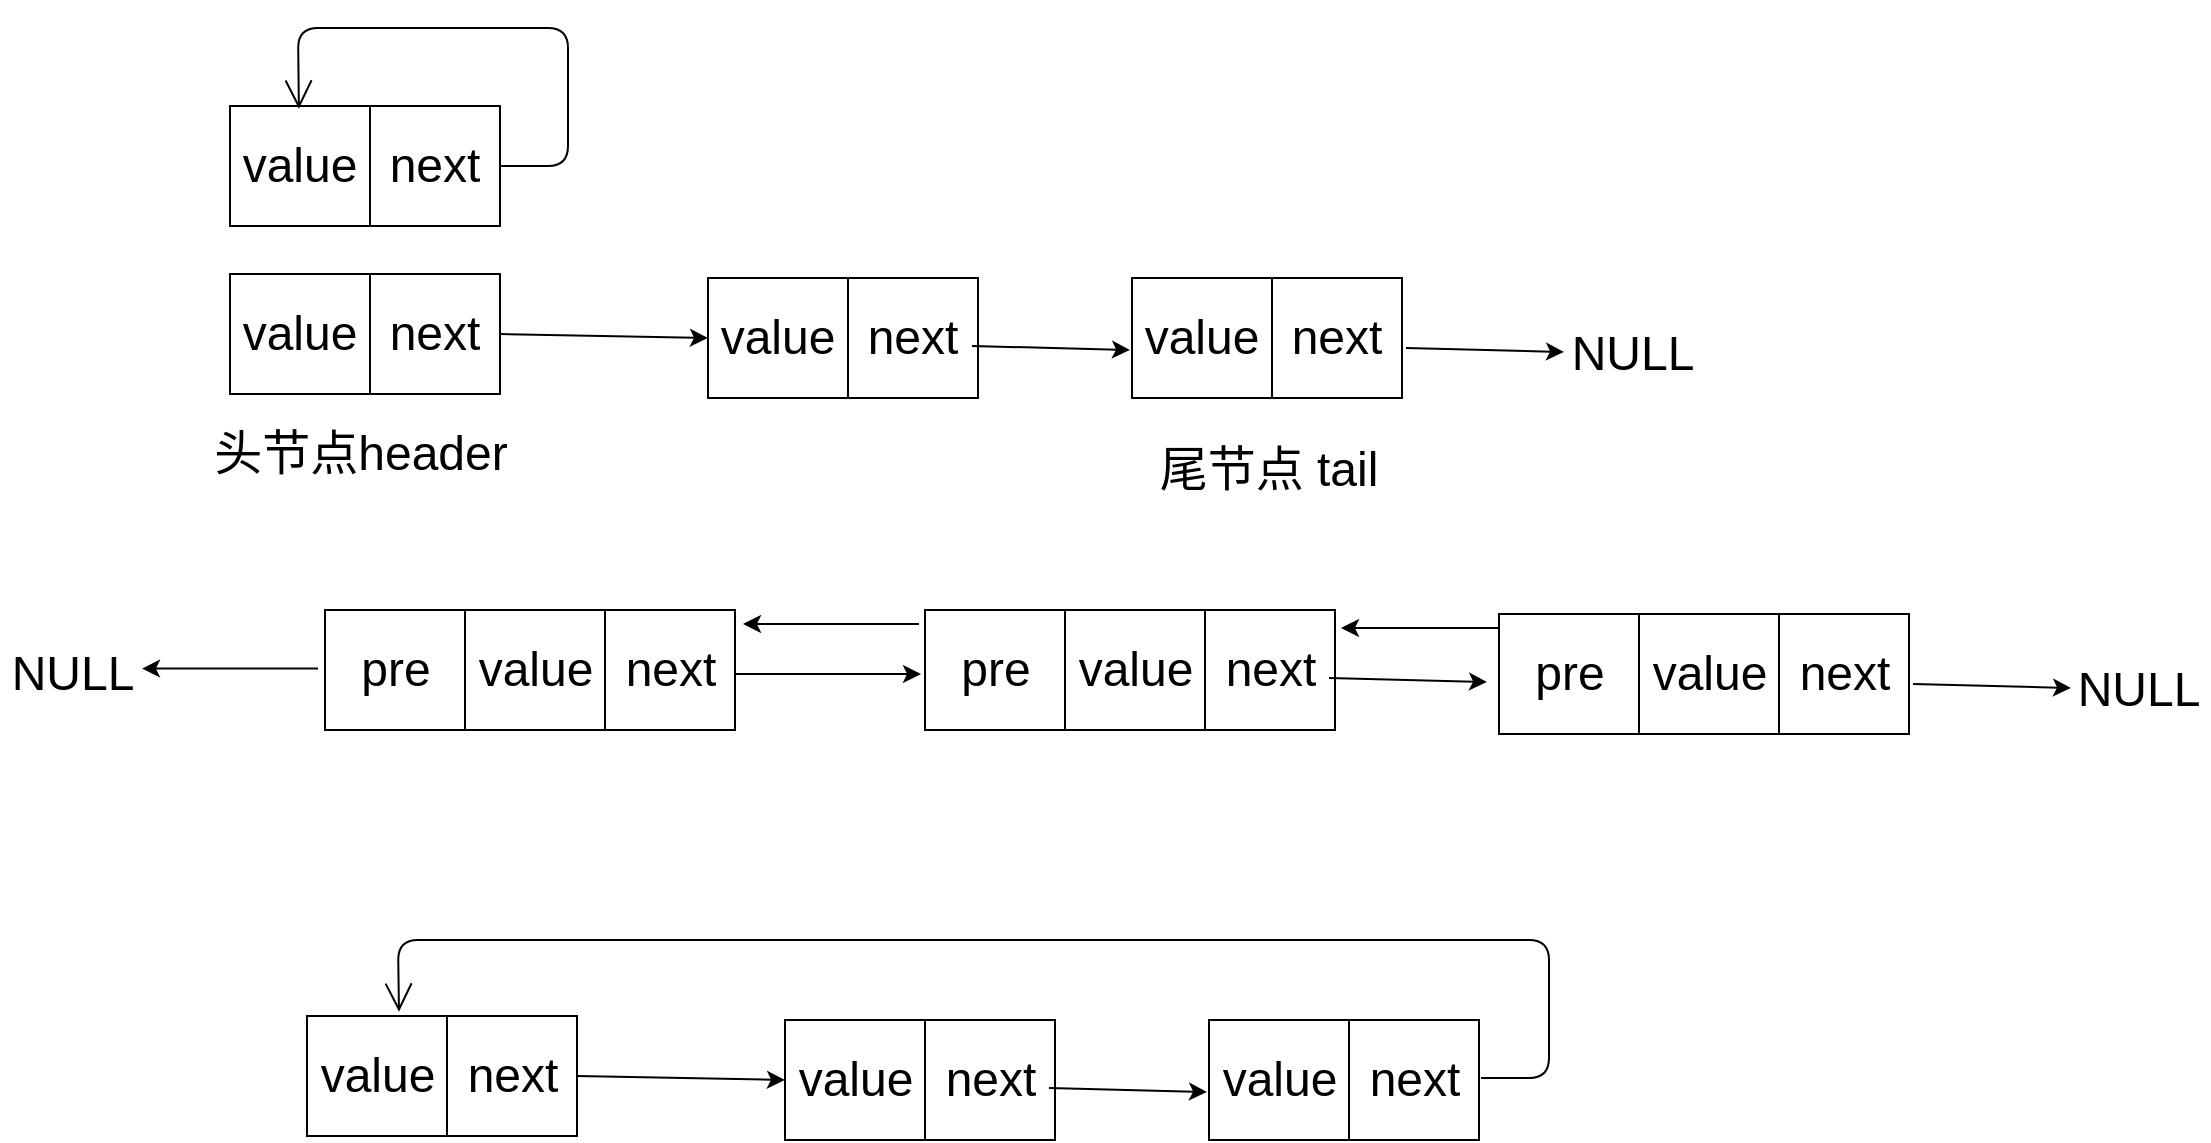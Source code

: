 <mxfile version="13.0.9">
    <diagram id="6hGFLwfOUW9BJ-s0fimq" name="Page-1">
        <mxGraphModel dx="1983" dy="740" grid="0" gridSize="10" guides="1" tooltips="1" connect="1" arrows="1" fold="1" page="1" pageScale="1" pageWidth="827" pageHeight="1169" background="#ffffff" math="0" shadow="0">
            <root>
                <mxCell id="0"/>
                <mxCell id="1" parent="0"/>
                <mxCell id="2" value="&lt;font color=&quot;#000000&quot;&gt;value&lt;/font&gt;" style="rounded=0;whiteSpace=wrap;html=1;fillColor=#FFFFFF;strokeColor=#000000;fontSize=24;" vertex="1" parent="1">
                    <mxGeometry x="107" y="163" width="70" height="60" as="geometry"/>
                </mxCell>
                <mxCell id="3" value="&lt;font color=&quot;#000000&quot;&gt;next&lt;/font&gt;" style="rounded=0;whiteSpace=wrap;html=1;fillColor=#FFFFFF;strokeColor=#000000;fontSize=24;" vertex="1" parent="1">
                    <mxGeometry x="177" y="163" width="65" height="60" as="geometry"/>
                </mxCell>
                <mxCell id="5" value="&lt;font color=&quot;#000000&quot;&gt;value&lt;/font&gt;" style="rounded=0;whiteSpace=wrap;html=1;fillColor=#FFFFFF;strokeColor=#000000;fontSize=24;" vertex="1" parent="1">
                    <mxGeometry x="346" y="165" width="70" height="60" as="geometry"/>
                </mxCell>
                <mxCell id="6" value="&lt;font color=&quot;#000000&quot;&gt;next&lt;/font&gt;" style="rounded=0;whiteSpace=wrap;html=1;fillColor=#FFFFFF;strokeColor=#000000;fontSize=24;" vertex="1" parent="1">
                    <mxGeometry x="416" y="165" width="65" height="60" as="geometry"/>
                </mxCell>
                <mxCell id="7" value="&lt;font color=&quot;#000000&quot;&gt;value&lt;/font&gt;" style="rounded=0;whiteSpace=wrap;html=1;fillColor=#FFFFFF;strokeColor=#000000;fontSize=24;" vertex="1" parent="1">
                    <mxGeometry x="558" y="165" width="70" height="60" as="geometry"/>
                </mxCell>
                <mxCell id="8" value="&lt;font color=&quot;#000000&quot;&gt;next&lt;/font&gt;" style="rounded=0;whiteSpace=wrap;html=1;fillColor=#FFFFFF;strokeColor=#000000;fontSize=24;" vertex="1" parent="1">
                    <mxGeometry x="628" y="165" width="65" height="60" as="geometry"/>
                </mxCell>
                <mxCell id="9" value="" style="endArrow=classic;html=1;fontSize=24;entryX=0;entryY=0.5;entryDx=0;entryDy=0;exitX=1;exitY=0.5;exitDx=0;exitDy=0;fontColor=#000000;strokeColor=#000000;" edge="1" parent="1" source="3" target="5">
                    <mxGeometry width="50" height="50" relative="1" as="geometry">
                        <mxPoint x="240" y="230" as="sourcePoint"/>
                        <mxPoint x="290" y="180" as="targetPoint"/>
                    </mxGeometry>
                </mxCell>
                <mxCell id="10" value="" style="endArrow=classic;html=1;fontSize=24;exitX=1;exitY=0.5;exitDx=0;exitDy=0;fontColor=#000000;strokeColor=#000000;" edge="1" parent="1">
                    <mxGeometry width="50" height="50" relative="1" as="geometry">
                        <mxPoint x="478" y="199" as="sourcePoint"/>
                        <mxPoint x="557" y="201" as="targetPoint"/>
                    </mxGeometry>
                </mxCell>
                <mxCell id="11" value="头节点header&lt;br&gt;" style="text;html=1;align=center;verticalAlign=middle;resizable=0;points=[];autosize=1;fontSize=24;fontColor=#000000;" vertex="1" parent="1">
                    <mxGeometry x="93" y="236" width="157" height="33" as="geometry"/>
                </mxCell>
                <mxCell id="12" value="尾节点 tail" style="text;html=1;align=center;verticalAlign=middle;resizable=0;points=[];autosize=1;fontSize=24;fontColor=#000000;" vertex="1" parent="1">
                    <mxGeometry x="566" y="244" width="119" height="33" as="geometry"/>
                </mxCell>
                <mxCell id="13" value="&lt;font color=&quot;#000000&quot;&gt;value&lt;/font&gt;" style="rounded=0;whiteSpace=wrap;html=1;fillColor=#FFFFFF;strokeColor=#000000;fontSize=24;" vertex="1" parent="1">
                    <mxGeometry x="107" y="79" width="70" height="60" as="geometry"/>
                </mxCell>
                <mxCell id="14" value="&lt;font color=&quot;#000000&quot;&gt;next&lt;/font&gt;" style="rounded=0;whiteSpace=wrap;html=1;fillColor=#FFFFFF;strokeColor=#000000;fontSize=24;" vertex="1" parent="1">
                    <mxGeometry x="177" y="79" width="65" height="60" as="geometry"/>
                </mxCell>
                <mxCell id="15" value="" style="endArrow=classic;html=1;fontSize=24;exitX=1;exitY=0.5;exitDx=0;exitDy=0;fontColor=#000000;strokeColor=#000000;" edge="1" parent="1">
                    <mxGeometry width="50" height="50" relative="1" as="geometry">
                        <mxPoint x="695.0" y="200" as="sourcePoint"/>
                        <mxPoint x="774" y="202" as="targetPoint"/>
                    </mxGeometry>
                </mxCell>
                <mxCell id="16" value="NULL&lt;br&gt;" style="text;html=1;align=center;verticalAlign=middle;resizable=0;points=[];autosize=1;fontSize=24;fontColor=#000000;" vertex="1" parent="1">
                    <mxGeometry x="772" y="186" width="71" height="33" as="geometry"/>
                </mxCell>
                <mxCell id="23" value="" style="endArrow=open;endFill=1;endSize=12;html=1;strokeColor=#000000;fontSize=24;fontColor=#000000;exitX=1;exitY=0.5;exitDx=0;exitDy=0;entryX=0.492;entryY=0.022;entryDx=0;entryDy=0;entryPerimeter=0;" edge="1" parent="1" source="14" target="13">
                    <mxGeometry width="160" relative="1" as="geometry">
                        <mxPoint x="196" y="64" as="sourcePoint"/>
                        <mxPoint x="106" y="109" as="targetPoint"/>
                        <Array as="points">
                            <mxPoint x="276" y="109"/>
                            <mxPoint x="276" y="40"/>
                            <mxPoint x="242" y="40"/>
                            <mxPoint x="141" y="40"/>
                        </Array>
                    </mxGeometry>
                </mxCell>
                <mxCell id="26" value="&lt;font color=&quot;#000000&quot;&gt;value&lt;/font&gt;" style="rounded=0;whiteSpace=wrap;html=1;fillColor=#FFFFFF;strokeColor=#000000;fontSize=24;" vertex="1" parent="1">
                    <mxGeometry x="224.5" y="331" width="70" height="60" as="geometry"/>
                </mxCell>
                <mxCell id="27" value="&lt;font color=&quot;#000000&quot;&gt;next&lt;/font&gt;" style="rounded=0;whiteSpace=wrap;html=1;fillColor=#FFFFFF;strokeColor=#000000;fontSize=24;" vertex="1" parent="1">
                    <mxGeometry x="294.5" y="331" width="65" height="60" as="geometry"/>
                </mxCell>
                <mxCell id="28" value="&lt;font color=&quot;#000000&quot;&gt;value&lt;/font&gt;" style="rounded=0;whiteSpace=wrap;html=1;fillColor=#FFFFFF;strokeColor=#000000;fontSize=24;" vertex="1" parent="1">
                    <mxGeometry x="524.5" y="331" width="70" height="60" as="geometry"/>
                </mxCell>
                <mxCell id="29" value="&lt;font color=&quot;#000000&quot;&gt;next&lt;/font&gt;" style="rounded=0;whiteSpace=wrap;html=1;fillColor=#FFFFFF;strokeColor=#000000;fontSize=24;" vertex="1" parent="1">
                    <mxGeometry x="594.5" y="331" width="65" height="60" as="geometry"/>
                </mxCell>
                <mxCell id="30" value="&lt;font color=&quot;#000000&quot;&gt;value&lt;/font&gt;" style="rounded=0;whiteSpace=wrap;html=1;fillColor=#FFFFFF;strokeColor=#000000;fontSize=24;" vertex="1" parent="1">
                    <mxGeometry x="811.5" y="333" width="70" height="60" as="geometry"/>
                </mxCell>
                <mxCell id="31" value="&lt;font color=&quot;#000000&quot;&gt;next&lt;/font&gt;" style="rounded=0;whiteSpace=wrap;html=1;fillColor=#FFFFFF;strokeColor=#000000;fontSize=24;" vertex="1" parent="1">
                    <mxGeometry x="881.5" y="333" width="65" height="60" as="geometry"/>
                </mxCell>
                <mxCell id="32" value="" style="endArrow=classic;html=1;fontSize=24;fontColor=#000000;strokeColor=#000000;" edge="1" parent="1">
                    <mxGeometry width="50" height="50" relative="1" as="geometry">
                        <mxPoint x="359.5" y="363" as="sourcePoint"/>
                        <mxPoint x="452.5" y="363" as="targetPoint"/>
                    </mxGeometry>
                </mxCell>
                <mxCell id="33" value="" style="endArrow=classic;html=1;fontSize=24;exitX=1;exitY=0.5;exitDx=0;exitDy=0;fontColor=#000000;strokeColor=#000000;" edge="1" parent="1">
                    <mxGeometry width="50" height="50" relative="1" as="geometry">
                        <mxPoint x="656.5" y="365" as="sourcePoint"/>
                        <mxPoint x="735.5" y="367" as="targetPoint"/>
                    </mxGeometry>
                </mxCell>
                <mxCell id="34" value="" style="endArrow=classic;html=1;fontSize=24;exitX=1;exitY=0.5;exitDx=0;exitDy=0;fontColor=#000000;strokeColor=#000000;" edge="1" parent="1">
                    <mxGeometry width="50" height="50" relative="1" as="geometry">
                        <mxPoint x="948.5" y="368" as="sourcePoint"/>
                        <mxPoint x="1027.5" y="370" as="targetPoint"/>
                    </mxGeometry>
                </mxCell>
                <mxCell id="35" value="NULL&lt;br&gt;" style="text;html=1;align=center;verticalAlign=middle;resizable=0;points=[];autosize=1;fontSize=24;fontColor=#000000;" vertex="1" parent="1">
                    <mxGeometry x="1025.5" y="354" width="71" height="33" as="geometry"/>
                </mxCell>
                <mxCell id="36" value="&lt;font color=&quot;#000000&quot;&gt;pre&lt;/font&gt;" style="rounded=0;whiteSpace=wrap;html=1;fillColor=#FFFFFF;strokeColor=#000000;fontSize=24;" vertex="1" parent="1">
                    <mxGeometry x="154.5" y="331" width="70" height="60" as="geometry"/>
                </mxCell>
                <mxCell id="37" value="&lt;font color=&quot;#000000&quot;&gt;pre&lt;/font&gt;" style="rounded=0;whiteSpace=wrap;html=1;fillColor=#FFFFFF;strokeColor=#000000;fontSize=24;" vertex="1" parent="1">
                    <mxGeometry x="454.5" y="331" width="70" height="60" as="geometry"/>
                </mxCell>
                <mxCell id="38" value="&lt;font color=&quot;#000000&quot;&gt;pre&lt;/font&gt;" style="rounded=0;whiteSpace=wrap;html=1;fillColor=#FFFFFF;strokeColor=#000000;fontSize=24;" vertex="1" parent="1">
                    <mxGeometry x="741.5" y="333" width="70" height="60" as="geometry"/>
                </mxCell>
                <mxCell id="39" value="" style="endArrow=classic;html=1;fontSize=24;fontColor=#000000;strokeColor=#000000;" edge="1" parent="1">
                    <mxGeometry width="50" height="50" relative="1" as="geometry">
                        <mxPoint x="451.5" y="338" as="sourcePoint"/>
                        <mxPoint x="363.5" y="338" as="targetPoint"/>
                    </mxGeometry>
                </mxCell>
                <mxCell id="40" value="" style="endArrow=classic;html=1;fontSize=24;fontColor=#000000;strokeColor=#000000;" edge="1" parent="1">
                    <mxGeometry width="50" height="50" relative="1" as="geometry">
                        <mxPoint x="741.5" y="340" as="sourcePoint"/>
                        <mxPoint x="662.5" y="340" as="targetPoint"/>
                    </mxGeometry>
                </mxCell>
                <mxCell id="43" value="" style="endArrow=classic;html=1;fontSize=24;fontColor=#000000;strokeColor=#000000;" edge="1" parent="1">
                    <mxGeometry width="50" height="50" relative="1" as="geometry">
                        <mxPoint x="151" y="360.29" as="sourcePoint"/>
                        <mxPoint x="63" y="360.29" as="targetPoint"/>
                    </mxGeometry>
                </mxCell>
                <mxCell id="44" value="NULL&lt;br&gt;" style="text;html=1;align=center;verticalAlign=middle;resizable=0;points=[];autosize=1;fontSize=24;fontColor=#000000;" vertex="1" parent="1">
                    <mxGeometry x="-8" y="346.5" width="71" height="33" as="geometry"/>
                </mxCell>
                <mxCell id="45" value="&lt;font color=&quot;#000000&quot;&gt;value&lt;/font&gt;" style="rounded=0;whiteSpace=wrap;html=1;fillColor=#FFFFFF;strokeColor=#000000;fontSize=24;" vertex="1" parent="1">
                    <mxGeometry x="145.5" y="534" width="70" height="60" as="geometry"/>
                </mxCell>
                <mxCell id="46" value="&lt;font color=&quot;#000000&quot;&gt;next&lt;/font&gt;" style="rounded=0;whiteSpace=wrap;html=1;fillColor=#FFFFFF;strokeColor=#000000;fontSize=24;" vertex="1" parent="1">
                    <mxGeometry x="215.5" y="534" width="65" height="60" as="geometry"/>
                </mxCell>
                <mxCell id="47" value="&lt;font color=&quot;#000000&quot;&gt;value&lt;/font&gt;" style="rounded=0;whiteSpace=wrap;html=1;fillColor=#FFFFFF;strokeColor=#000000;fontSize=24;" vertex="1" parent="1">
                    <mxGeometry x="384.5" y="536" width="70" height="60" as="geometry"/>
                </mxCell>
                <mxCell id="48" value="&lt;font color=&quot;#000000&quot;&gt;next&lt;/font&gt;" style="rounded=0;whiteSpace=wrap;html=1;fillColor=#FFFFFF;strokeColor=#000000;fontSize=24;" vertex="1" parent="1">
                    <mxGeometry x="454.5" y="536" width="65" height="60" as="geometry"/>
                </mxCell>
                <mxCell id="49" value="&lt;font color=&quot;#000000&quot;&gt;value&lt;/font&gt;" style="rounded=0;whiteSpace=wrap;html=1;fillColor=#FFFFFF;strokeColor=#000000;fontSize=24;" vertex="1" parent="1">
                    <mxGeometry x="596.5" y="536" width="70" height="60" as="geometry"/>
                </mxCell>
                <mxCell id="50" value="&lt;font color=&quot;#000000&quot;&gt;next&lt;/font&gt;" style="rounded=0;whiteSpace=wrap;html=1;fillColor=#FFFFFF;strokeColor=#000000;fontSize=24;" vertex="1" parent="1">
                    <mxGeometry x="666.5" y="536" width="65" height="60" as="geometry"/>
                </mxCell>
                <mxCell id="51" value="" style="endArrow=classic;html=1;fontSize=24;entryX=0;entryY=0.5;entryDx=0;entryDy=0;exitX=1;exitY=0.5;exitDx=0;exitDy=0;fontColor=#000000;strokeColor=#000000;" edge="1" parent="1" source="46" target="47">
                    <mxGeometry width="50" height="50" relative="1" as="geometry">
                        <mxPoint x="278.5" y="601" as="sourcePoint"/>
                        <mxPoint x="328.5" y="551" as="targetPoint"/>
                    </mxGeometry>
                </mxCell>
                <mxCell id="52" value="" style="endArrow=classic;html=1;fontSize=24;exitX=1;exitY=0.5;exitDx=0;exitDy=0;fontColor=#000000;strokeColor=#000000;" edge="1" parent="1">
                    <mxGeometry width="50" height="50" relative="1" as="geometry">
                        <mxPoint x="516.5" y="570" as="sourcePoint"/>
                        <mxPoint x="595.5" y="572" as="targetPoint"/>
                    </mxGeometry>
                </mxCell>
                <mxCell id="55" value="" style="endArrow=open;endFill=1;endSize=12;html=1;strokeColor=#000000;fontSize=24;fontColor=#000000;exitX=1;exitY=0.5;exitDx=0;exitDy=0;entryX=0.657;entryY=-0.036;entryDx=0;entryDy=0;entryPerimeter=0;" edge="1" parent="1" target="45">
                    <mxGeometry width="160" relative="1" as="geometry">
                        <mxPoint x="732.5" y="565.0" as="sourcePoint"/>
                        <mxPoint x="631.94" y="536.32" as="targetPoint"/>
                        <Array as="points">
                            <mxPoint x="766.5" y="565"/>
                            <mxPoint x="766.5" y="496"/>
                            <mxPoint x="732.5" y="496"/>
                            <mxPoint x="191" y="496"/>
                        </Array>
                    </mxGeometry>
                </mxCell>
            </root>
        </mxGraphModel>
    </diagram>
</mxfile>